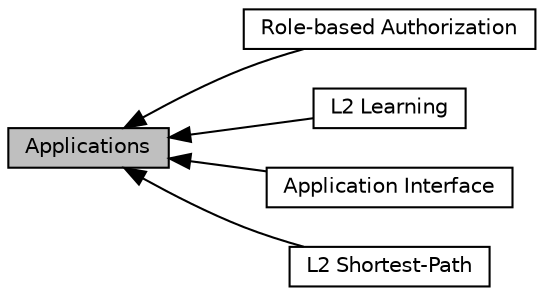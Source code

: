 digraph "Applications"
{
  edge [fontname="Helvetica",fontsize="10",labelfontname="Helvetica",labelfontsize="10"];
  node [fontname="Helvetica",fontsize="10",shape=record];
  rankdir=LR;
  Node3 [label="Role-based Authorization",height=0.2,width=0.4,color="black", fillcolor="white", style="filled",URL="$group__rbac.html",tooltip="(Security) role-based authorization "];
  Node1 [label="L2 Learning",height=0.2,width=0.4,color="black", fillcolor="white", style="filled",URL="$group__l2__learning.html",tooltip="(Network) L2 learning "];
  Node4 [label="Application Interface",height=0.2,width=0.4,color="black", fillcolor="white", style="filled",URL="$group__appint.html",tooltip="(Base) application interface "];
  Node0 [label="Applications",height=0.2,width=0.4,color="black", fillcolor="grey75", style="filled", fontcolor="black"];
  Node2 [label="L2 Shortest-Path",height=0.2,width=0.4,color="black", fillcolor="white", style="filled",URL="$group__l2__shortest.html",tooltip="(Network) L2 shortest path "];
  Node0->Node1 [shape=plaintext, dir="back", style="solid"];
  Node0->Node2 [shape=plaintext, dir="back", style="solid"];
  Node0->Node3 [shape=plaintext, dir="back", style="solid"];
  Node0->Node4 [shape=plaintext, dir="back", style="solid"];
}
